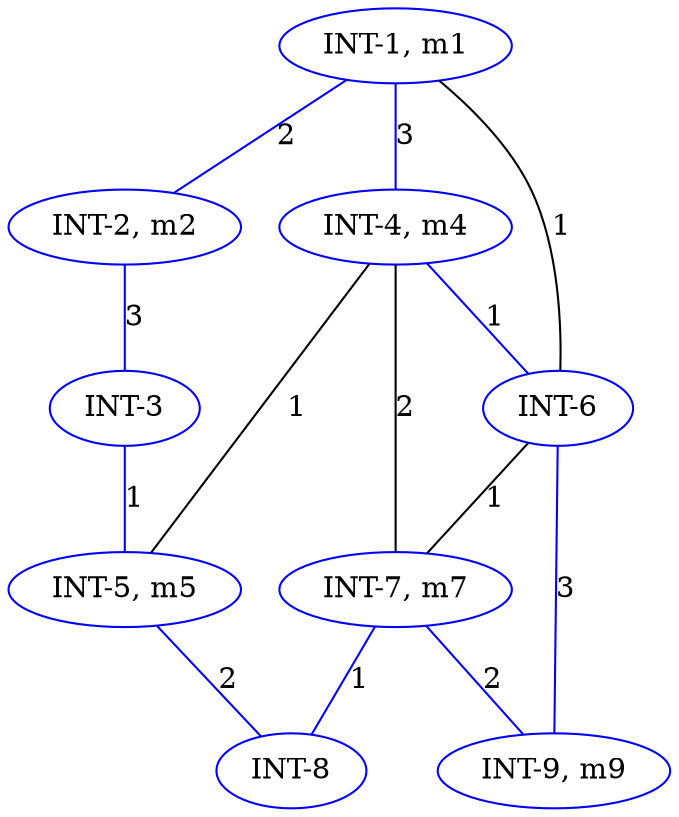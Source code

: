 strict graph G {
  1 [ color="blue" label="INT-1, m1" ];
  2 [ color="blue" label="INT-2, m2" ];
  3 [ color="blue" label="INT-3" ];
  4 [ color="blue" label="INT-4, m4" ];
  5 [ color="blue" label="INT-5, m5" ];
  6 [ color="blue" label="INT-6" ];
  7 [ color="blue" label="INT-7, m7" ];
  8 [ color="blue" label="INT-8" ];
  9 [ color="blue" label="INT-9, m9" ];
  1 -- 6 [ color="black" label="1" ];
  1 -- 2 [ color="blue" label="2" ];
  1 -- 4 [ color="blue" label="3" ];
  4 -- 7 [ color="black" label="2" ];
  4 -- 5 [ color="black" label="1" ];
  4 -- 6 [ color="blue" label="1" ];
  5 -- 8 [ color="blue" label="2" ];
  6 -- 9 [ color="blue" label="3" ];
  6 -- 7 [ color="black" label="1" ];
  7 -- 8 [ color="blue" label="1" ];
  7 -- 9 [ color="blue" label="2" ];
  2 -- 3 [ color="blue" label="3" ];
  3 -- 5 [ color="blue" label="1" ];
}

